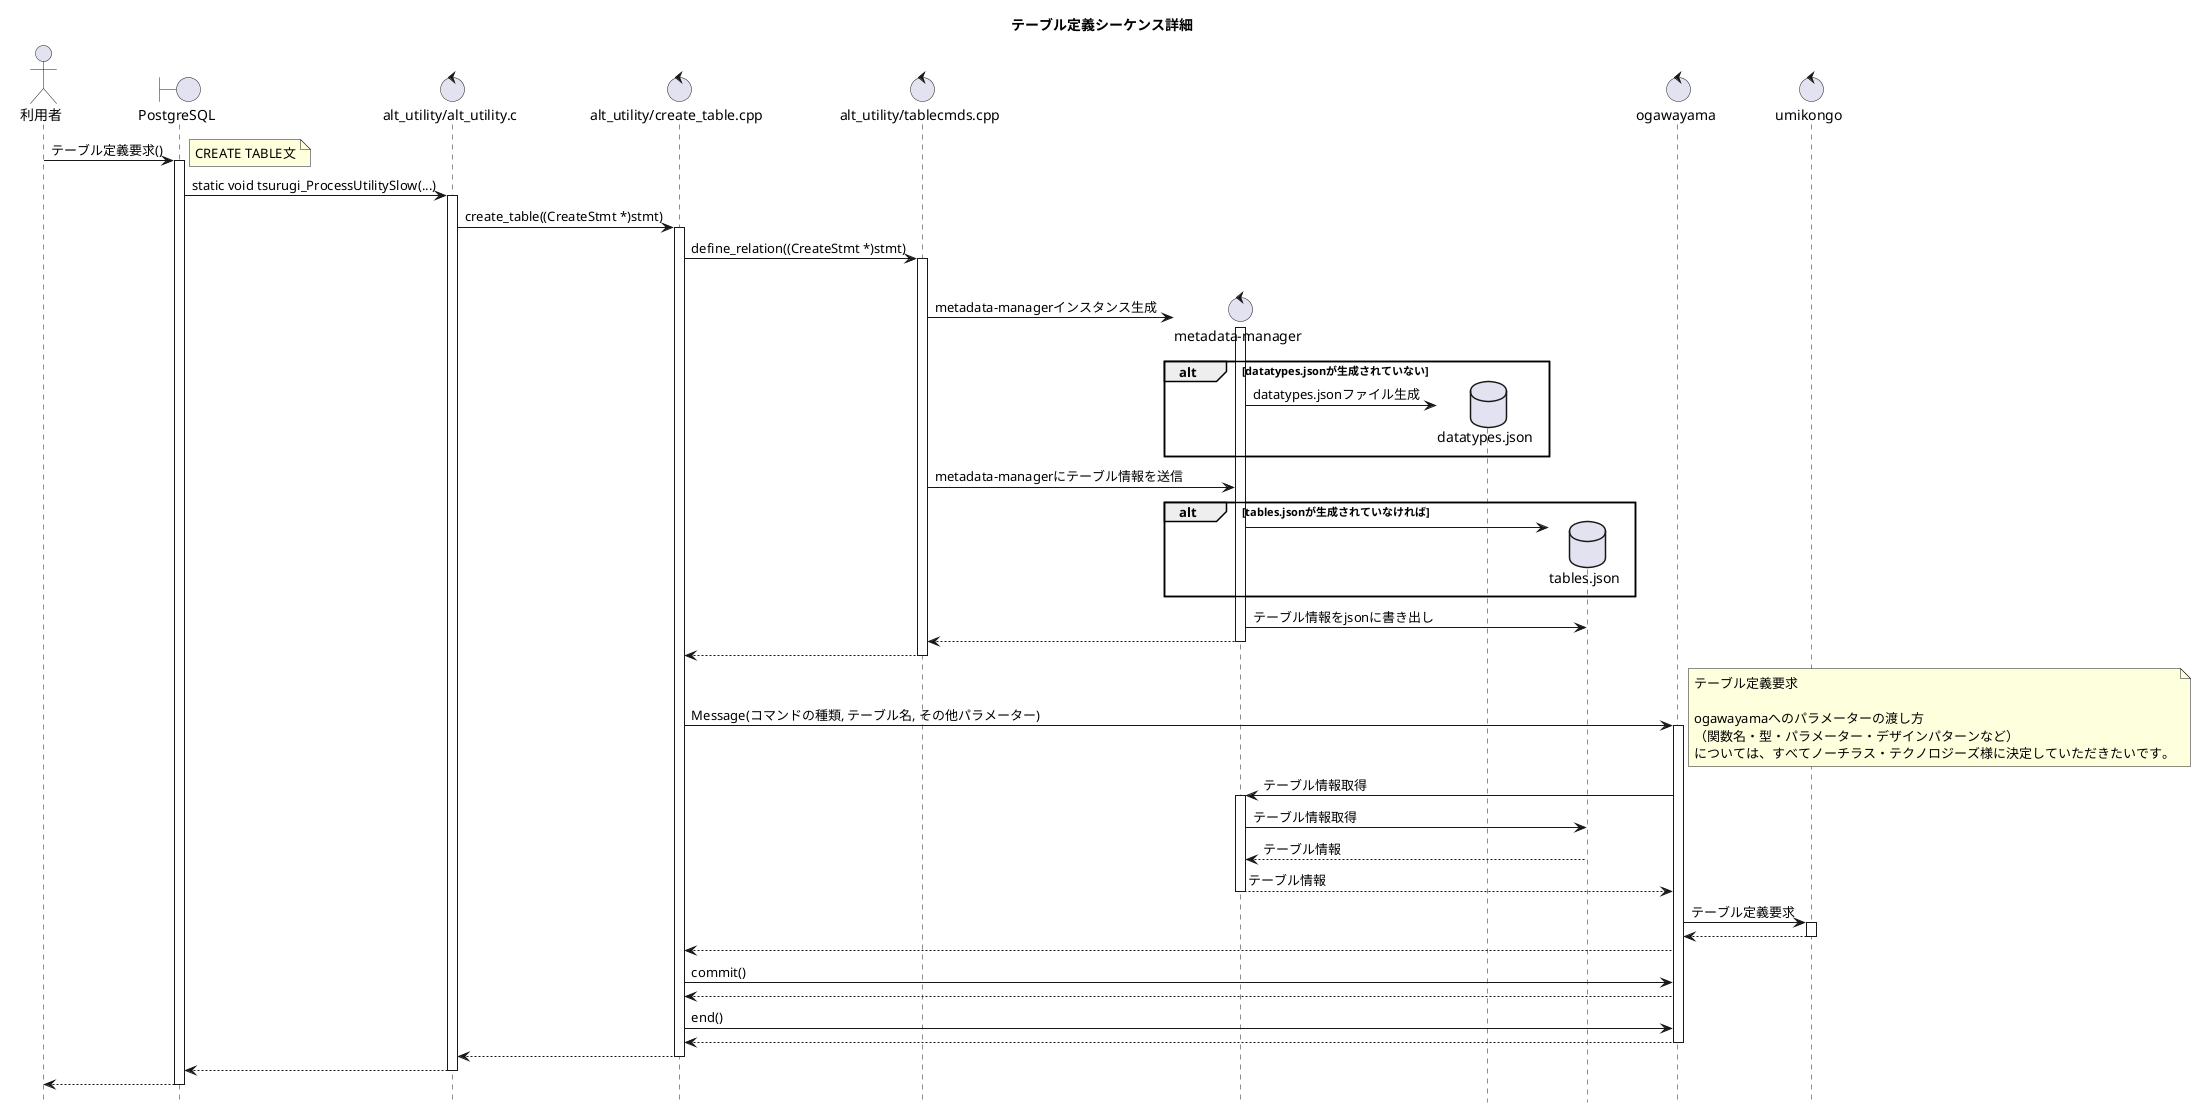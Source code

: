 @startuml
title テーブル定義シーケンス詳細
hide footbox

actor 利用者
boundary PostgreSQL
control "alt_utility/alt_utility.c"
control "alt_utility/create_table.cpp"
control "alt_utility/tablecmds.cpp"
control "metadata-manager"
database datatypes.json
database tables.json
control ogawayama
control umikongo

利用者 -> PostgreSQL : テーブル定義要求()
activate PostgreSQL
note right
CREATE TABLE文
end note

PostgreSQL -> "alt_utility/alt_utility.c" : static void tsurugi_ProcessUtilitySlow(...)
activate "alt_utility/alt_utility.c"

"alt_utility/alt_utility.c" -> "alt_utility/create_table.cpp" : create_table((CreateStmt *)stmt)
activate "alt_utility/create_table.cpp"

"alt_utility/create_table.cpp" -> "alt_utility/tablecmds.cpp" : define_relation((CreateStmt *)stmt)
activate "alt_utility/tablecmds.cpp"

create "metadata-manager"

alt metadata-managerインスタンスが生成されていない
"alt_utility/tablecmds.cpp" -> "metadata-manager" : metadata-managerインスタンス生成
activate "metadata-manager"

alt datatypes.jsonが生成されていない
    create datatypes.json
    "metadata-manager" -> datatypes.json : datatypes.jsonファイル生成
end

"alt_utility/tablecmds.cpp" -> "metadata-manager" : metadata-managerにテーブル情報を送信

alt tables.jsonが生成されていなければ
    create tables.json
    "metadata-manager" -> tables.json
end
"metadata-manager" -> tables.json : テーブル情報をjsonに書き出し
"metadata-manager" --> "alt_utility/tablecmds.cpp"
deactivate "metadata-manager"

"alt_utility/tablecmds.cpp" --> "alt_utility/create_table.cpp"
deactivate "alt_utility/tablecmds.cpp"

"alt_utility/create_table.cpp" -> ogawayama : Message(コマンドの種類, テーブル名, その他パラメーター)
activate ogawayama
note right
テーブル定義要求

ogawayamaへのパラメーターの渡し方
（関数名・型・パラメーター・デザインパターンなど）
については、すべてノーチラス・テクノロジーズ様に決定していただきたいです。
end note

ogawayama -> "metadata-manager" : テーブル情報取得
activate "metadata-manager"

"metadata-manager" -> tables.json : テーブル情報取得
tables.json --> "metadata-manager" : テーブル情報
"metadata-manager" --> ogawayama : テーブル情報
deactivate "metadata-manager"

ogawayama -> umikongo : テーブル定義要求
activate umikongo
umikongo --> ogawayama
deactivate umikongo

ogawayama --> "alt_utility/create_table.cpp"

"alt_utility/create_table.cpp" -> ogawayama : commit()
ogawayama --> "alt_utility/create_table.cpp"

"alt_utility/create_table.cpp" -> ogawayama : end()
ogawayama --> "alt_utility/create_table.cpp"
deactivate ogawayama

"alt_utility/create_table.cpp" --> "alt_utility/alt_utility.c"
deactivate "alt_utility/create_table.cpp"

"alt_utility/alt_utility.c" --> PostgreSQL
deactivate "alt_utility/alt_utility.c"

PostgreSQL --> 利用者
deactivate PostgreSQL

@enduml

